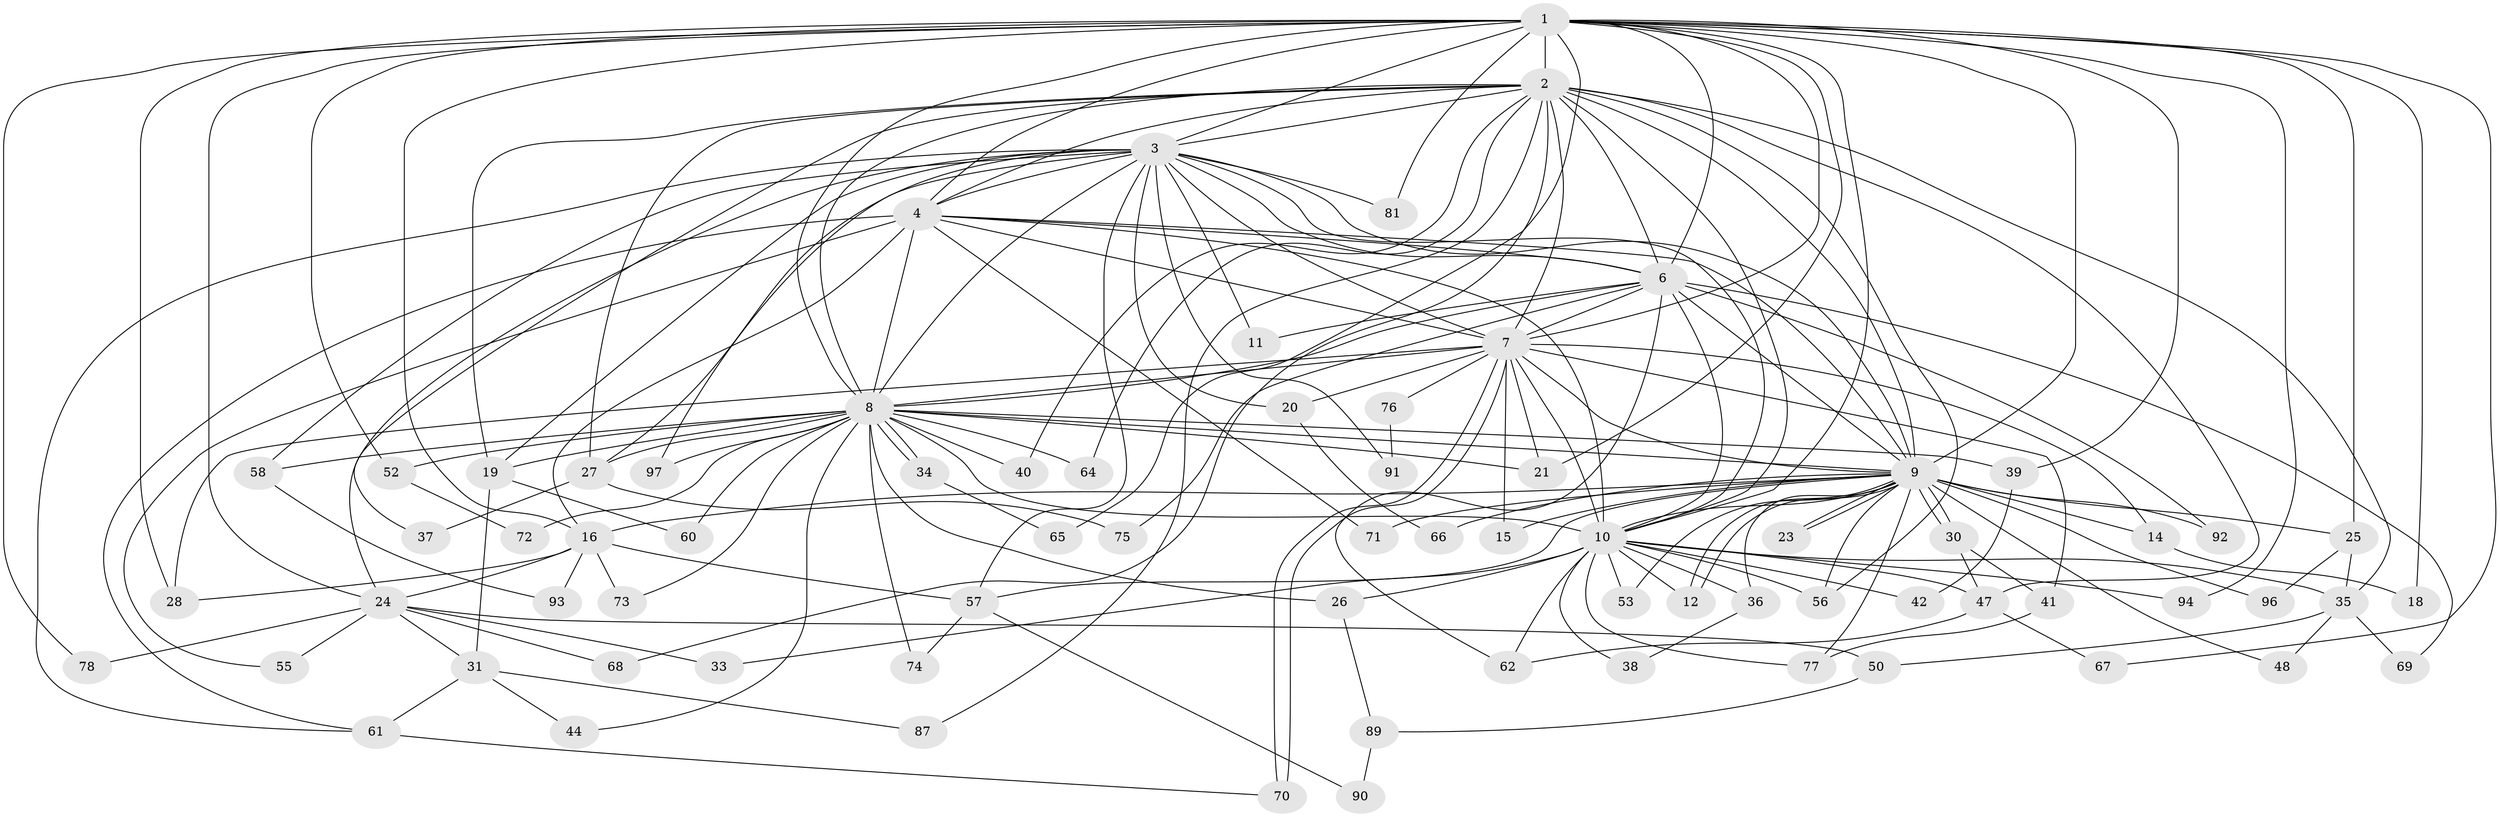 // Generated by graph-tools (version 1.1) at 2025/51/02/27/25 19:51:45]
// undirected, 74 vertices, 180 edges
graph export_dot {
graph [start="1"]
  node [color=gray90,style=filled];
  1 [super="+5"];
  2 [super="+63"];
  3 [super="+88"];
  4 [super="+51"];
  6 [super="+13"];
  7 [super="+22"];
  8 [super="+43"];
  9 [super="+46"];
  10 [super="+17"];
  11;
  12 [super="+54"];
  14;
  15;
  16 [super="+84"];
  18;
  19 [super="+49"];
  20;
  21;
  23;
  24 [super="+29"];
  25 [super="+85"];
  26;
  27 [super="+45"];
  28 [super="+32"];
  30;
  31;
  33;
  34;
  35;
  36;
  37;
  38;
  39;
  40;
  41;
  42;
  44;
  47 [super="+79"];
  48;
  50;
  52;
  53 [super="+59"];
  55;
  56 [super="+86"];
  57 [super="+80"];
  58;
  60;
  61 [super="+98"];
  62 [super="+83"];
  64;
  65;
  66;
  67;
  68;
  69;
  70;
  71;
  72;
  73;
  74;
  75;
  76;
  77 [super="+95"];
  78 [super="+82"];
  81;
  87;
  89;
  90;
  91;
  92;
  93;
  94;
  96;
  97;
  1 -- 2 [weight=2];
  1 -- 3 [weight=2];
  1 -- 4 [weight=2];
  1 -- 6 [weight=2];
  1 -- 7 [weight=2];
  1 -- 8 [weight=2];
  1 -- 9 [weight=2];
  1 -- 10 [weight=2];
  1 -- 21;
  1 -- 24 [weight=2];
  1 -- 25;
  1 -- 52;
  1 -- 67;
  1 -- 78 [weight=2];
  1 -- 81;
  1 -- 65;
  1 -- 39;
  1 -- 16;
  1 -- 18;
  1 -- 94;
  1 -- 28;
  2 -- 3;
  2 -- 4;
  2 -- 6;
  2 -- 7;
  2 -- 8;
  2 -- 9;
  2 -- 10 [weight=2];
  2 -- 19;
  2 -- 35;
  2 -- 40;
  2 -- 47;
  2 -- 64;
  2 -- 68;
  2 -- 87;
  2 -- 56;
  2 -- 24;
  2 -- 27;
  3 -- 4;
  3 -- 6;
  3 -- 7;
  3 -- 8;
  3 -- 9;
  3 -- 10;
  3 -- 11;
  3 -- 20;
  3 -- 27;
  3 -- 37;
  3 -- 58;
  3 -- 81;
  3 -- 91;
  3 -- 97;
  3 -- 61;
  3 -- 19;
  3 -- 57;
  4 -- 6;
  4 -- 7;
  4 -- 8;
  4 -- 9;
  4 -- 10;
  4 -- 55;
  4 -- 61;
  4 -- 71;
  4 -- 16;
  6 -- 7;
  6 -- 8;
  6 -- 9 [weight=2];
  6 -- 10;
  6 -- 11;
  6 -- 69;
  6 -- 75;
  6 -- 92;
  6 -- 62;
  7 -- 8;
  7 -- 9 [weight=2];
  7 -- 10;
  7 -- 14;
  7 -- 15;
  7 -- 20;
  7 -- 28;
  7 -- 41;
  7 -- 70;
  7 -- 70;
  7 -- 76 [weight=2];
  7 -- 21;
  8 -- 9;
  8 -- 10;
  8 -- 19;
  8 -- 21;
  8 -- 26;
  8 -- 27;
  8 -- 34;
  8 -- 34;
  8 -- 39;
  8 -- 40;
  8 -- 44;
  8 -- 64;
  8 -- 72;
  8 -- 74;
  8 -- 97;
  8 -- 52;
  8 -- 73;
  8 -- 58;
  8 -- 60;
  9 -- 10;
  9 -- 12;
  9 -- 12;
  9 -- 14;
  9 -- 15;
  9 -- 16;
  9 -- 23;
  9 -- 23;
  9 -- 25;
  9 -- 30;
  9 -- 30;
  9 -- 36;
  9 -- 48;
  9 -- 53 [weight=2];
  9 -- 56;
  9 -- 57;
  9 -- 66;
  9 -- 71;
  9 -- 77;
  9 -- 92;
  9 -- 96;
  10 -- 26;
  10 -- 33;
  10 -- 35;
  10 -- 36;
  10 -- 38;
  10 -- 42;
  10 -- 47;
  10 -- 53;
  10 -- 56;
  10 -- 62;
  10 -- 94;
  10 -- 12;
  10 -- 77;
  14 -- 18;
  16 -- 24;
  16 -- 28;
  16 -- 57;
  16 -- 73;
  16 -- 93;
  19 -- 31;
  19 -- 60;
  20 -- 66;
  24 -- 33;
  24 -- 68;
  24 -- 78;
  24 -- 50;
  24 -- 55;
  24 -- 31;
  25 -- 96;
  25 -- 35;
  26 -- 89;
  27 -- 37;
  27 -- 75;
  30 -- 41;
  30 -- 47;
  31 -- 44;
  31 -- 61;
  31 -- 87;
  34 -- 65;
  35 -- 48;
  35 -- 50;
  35 -- 69;
  36 -- 38;
  39 -- 42;
  41 -- 77;
  47 -- 62;
  47 -- 67;
  50 -- 89;
  52 -- 72;
  57 -- 74;
  57 -- 90;
  58 -- 93;
  61 -- 70;
  76 -- 91;
  89 -- 90;
}
